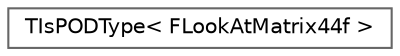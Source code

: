 digraph "Graphical Class Hierarchy"
{
 // INTERACTIVE_SVG=YES
 // LATEX_PDF_SIZE
  bgcolor="transparent";
  edge [fontname=Helvetica,fontsize=10,labelfontname=Helvetica,labelfontsize=10];
  node [fontname=Helvetica,fontsize=10,shape=box,height=0.2,width=0.4];
  rankdir="LR";
  Node0 [id="Node000000",label="TIsPODType\< FLookAtMatrix44f \>",height=0.2,width=0.4,color="grey40", fillcolor="white", style="filled",URL="$d7/dd0/structTIsPODType_3_01FLookAtMatrix44f_01_4.html",tooltip=" "];
}
